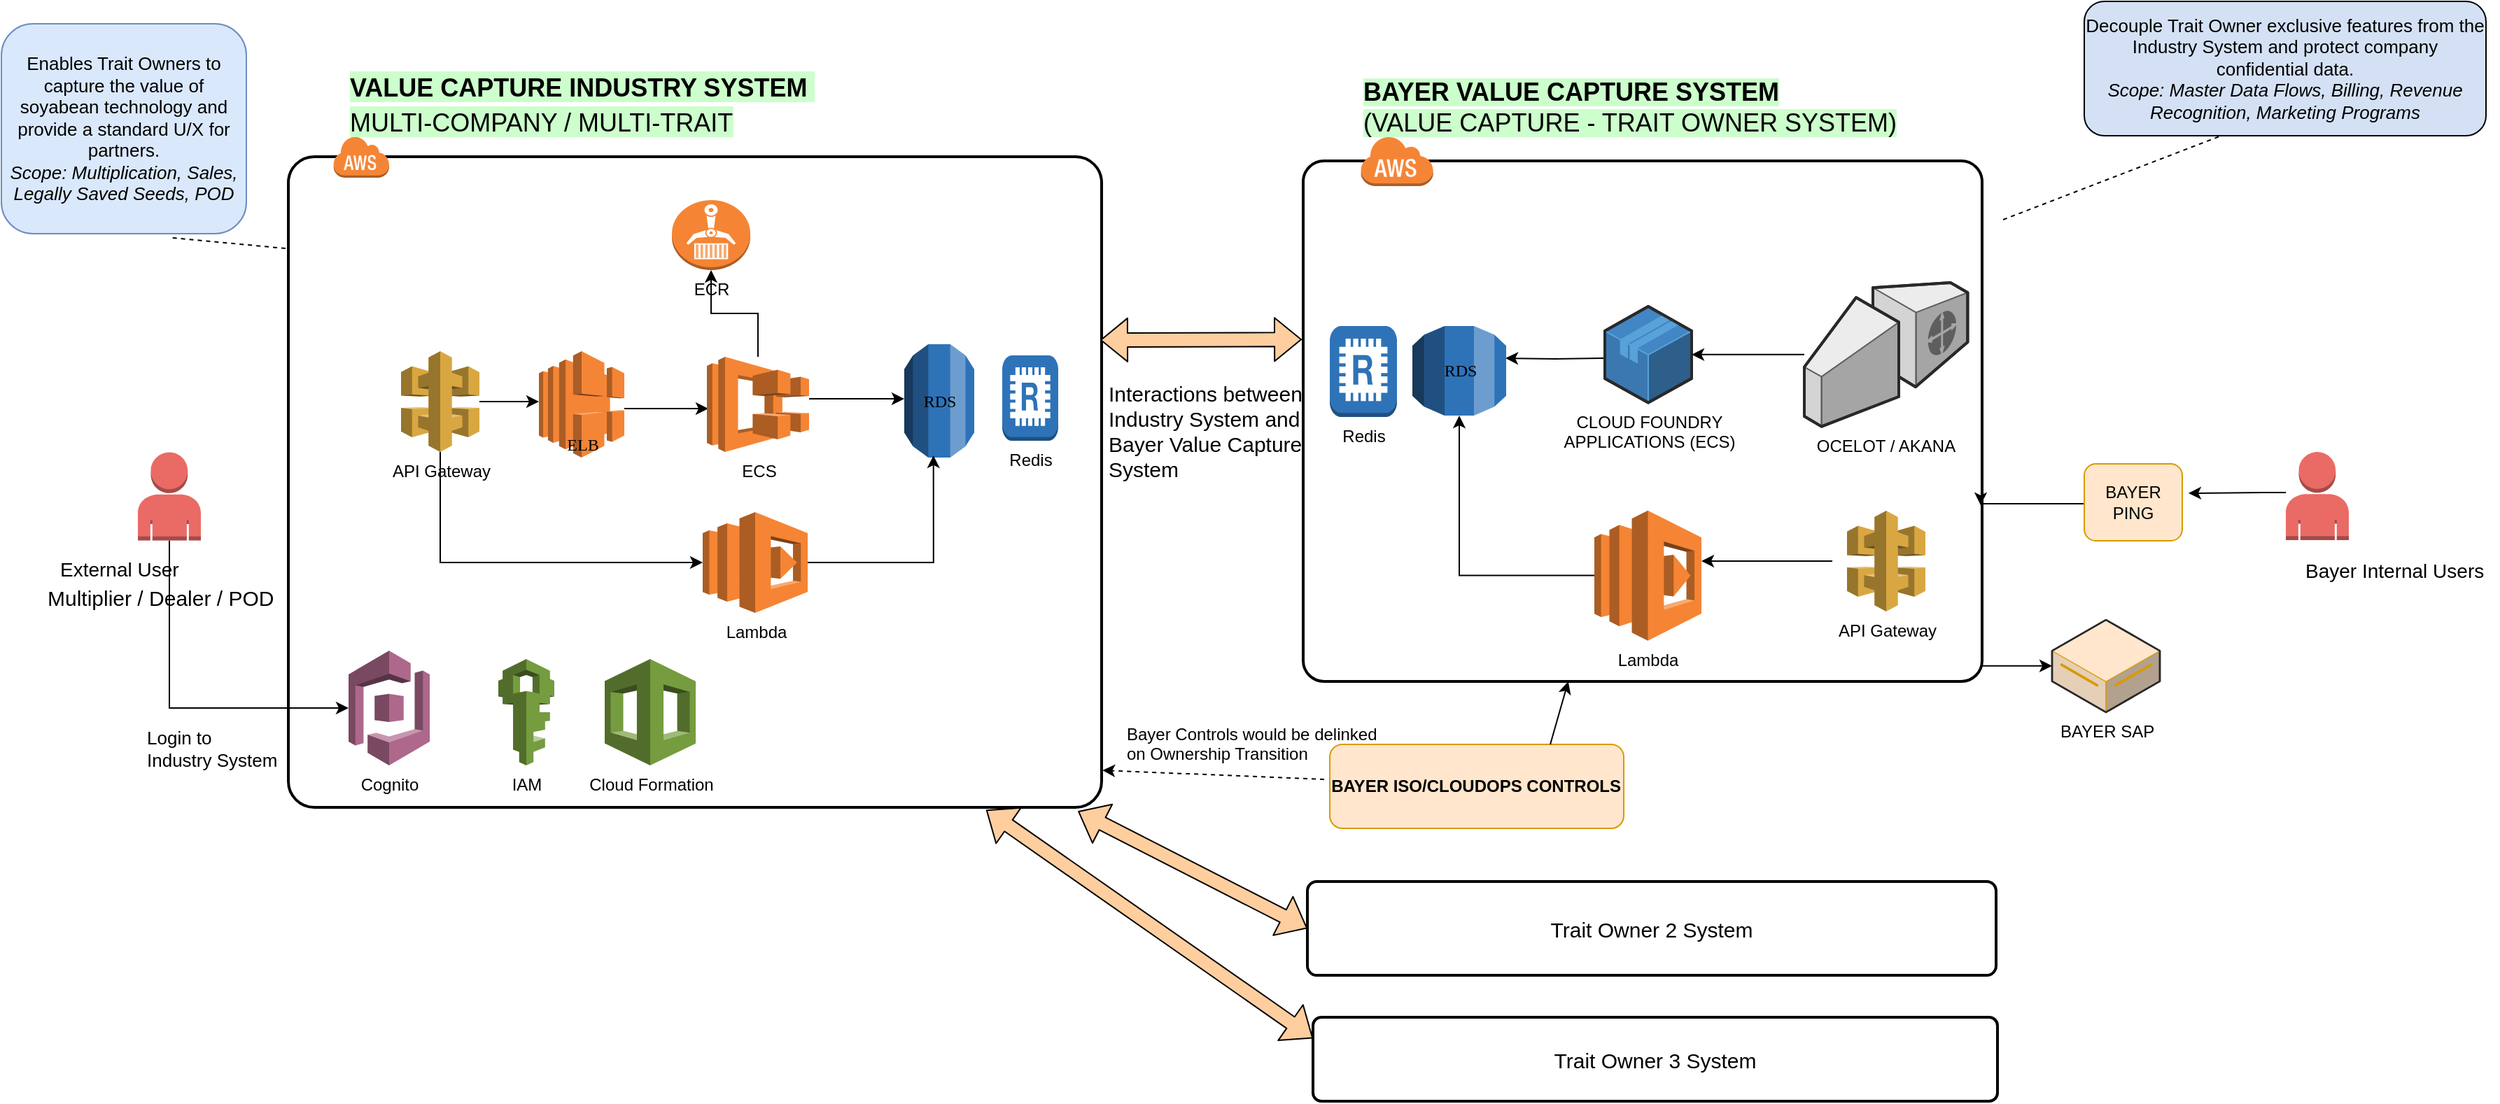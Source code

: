 <mxfile version="10.6.7" type="device"><diagram name="Page-1" id="75ae5057-2f1f-a65a-41a6-c58fb5237df7"><mxGraphModel dx="1683" dy="1047" grid="1" gridSize="10" guides="1" tooltips="1" connect="1" arrows="1" fold="1" page="1" pageScale="1" pageWidth="1100" pageHeight="850" background="#ffffff" math="0" shadow="0"><root><mxCell id="0"/><mxCell id="1" parent="0"/><object label="" placeholders="1" id="6d17579d09794128-4"><mxCell style="rounded=1;arcSize=4;dashed=0;strokeColor=#000000;fillColor=none;gradientColor=none;strokeWidth=2;shadow=0;comic=0;fontFamily=Verdana;fontSize=12;fontColor=#000000;html=1;" parent="1" vertex="1"><mxGeometry x="220" y="135" width="581" height="465" as="geometry"/></mxCell></object><mxCell id="6d17579d09794128-5" value="" style="dashed=0;html=1;shape=mxgraph.aws3.cloud;fillColor=#F58536;gradientColor=none;dashed=0;rounded=1;shadow=0;comic=0;strokeColor=#E6E6E6;strokeWidth=6;fontFamily=Verdana;fontSize=12;fontColor=#000000;" parent="1" vertex="1"><mxGeometry x="252" y="120" width="40" height="30" as="geometry"/></mxCell><mxCell id="hclAi6-87BBtfNYS4mIj-21" value="" style="edgeStyle=orthogonalEdgeStyle;rounded=0;orthogonalLoop=1;jettySize=auto;html=1;" edge="1" parent="1" source="6d17579d09794128-7"><mxGeometry relative="1" as="geometry"><mxPoint x="520" y="315" as="targetPoint"/><Array as="points"><mxPoint x="480" y="315"/><mxPoint x="480" y="315"/></Array></mxGeometry></mxCell><mxCell id="6d17579d09794128-7" value="ELB" style="dashed=0;html=1;shape=mxgraph.aws3.elastic_load_balancing;fillColor=#F58536;gradientColor=none;rounded=1;shadow=0;comic=0;strokeColor=#E6E6E6;strokeWidth=6;fontFamily=Verdana;fontSize=12;fontColor=#000000;verticalAlign=bottom;" parent="1" vertex="1"><mxGeometry x="399" y="274" width="61" height="76" as="geometry"/></mxCell><mxCell id="6d17579d09794128-10" value="RDS" style="dashed=0;html=1;shape=mxgraph.aws3.rds;fillColor=#2E73B8;gradientColor=none;rounded=1;shadow=0;comic=0;strokeColor=#E6E6E6;strokeWidth=6;fontFamily=Verdana;fontSize=12;fontColor=#000000;" parent="1" vertex="1"><mxGeometry x="660" y="269" width="50" height="81" as="geometry"/></mxCell><mxCell id="hclAi6-87BBtfNYS4mIj-6" value="&amp;nbsp; &amp;nbsp; &amp;nbsp; &amp;nbsp; &amp;nbsp; &amp;nbsp; &amp;nbsp; &amp;nbsp; &amp;nbsp; &amp;nbsp; &amp;nbsp;" style="text;html=1;resizable=0;points=[];autosize=1;align=left;verticalAlign=top;spacingTop=-4;" vertex="1" parent="1"><mxGeometry x="1051" y="556" width="90" height="20" as="geometry"/></mxCell><object label="" placeholders="1" id="hclAi6-87BBtfNYS4mIj-7"><mxCell style="rounded=1;arcSize=4;dashed=0;strokeColor=#000000;fillColor=none;gradientColor=none;strokeWidth=2;shadow=0;comic=0;fontFamily=Verdana;fontSize=12;fontColor=#000000;html=1;" vertex="1" parent="1"><mxGeometry x="945" y="138" width="485" height="372" as="geometry"/></mxCell></object><mxCell id="hclAi6-87BBtfNYS4mIj-8" value="" style="dashed=0;html=1;shape=mxgraph.aws3.cloud;fillColor=#F58536;gradientColor=none;dashed=0;rounded=1;shadow=0;comic=0;strokeColor=#E6E6E6;strokeWidth=6;fontFamily=Verdana;fontSize=12;fontColor=#000000;" vertex="1" parent="1"><mxGeometry x="985.857" y="120" width="52" height="36" as="geometry"/></mxCell><mxCell id="hclAi6-87BBtfNYS4mIj-16" value="ECR" style="outlineConnect=0;dashed=0;verticalLabelPosition=bottom;verticalAlign=top;align=center;html=1;shape=mxgraph.aws3.ecr;fillColor=#F58534;gradientColor=none;" vertex="1" parent="1"><mxGeometry x="494" y="166" width="56" height="50" as="geometry"/></mxCell><mxCell id="hclAi6-87BBtfNYS4mIj-33" value="" style="edgeStyle=orthogonalEdgeStyle;rounded=0;orthogonalLoop=1;jettySize=auto;html=1;" edge="1" parent="1" source="hclAi6-87BBtfNYS4mIj-19"><mxGeometry relative="1" as="geometry"><mxPoint x="660" y="308" as="targetPoint"/><Array as="points"><mxPoint x="600" y="308"/><mxPoint x="600" y="308"/></Array></mxGeometry></mxCell><mxCell id="hclAi6-87BBtfNYS4mIj-98" value="" style="edgeStyle=orthogonalEdgeStyle;rounded=0;orthogonalLoop=1;jettySize=auto;html=1;" edge="1" parent="1" source="hclAi6-87BBtfNYS4mIj-19" target="hclAi6-87BBtfNYS4mIj-16"><mxGeometry relative="1" as="geometry"><mxPoint x="555.5" y="198" as="targetPoint"/></mxGeometry></mxCell><mxCell id="hclAi6-87BBtfNYS4mIj-19" value="ECS" style="outlineConnect=0;dashed=0;verticalLabelPosition=bottom;verticalAlign=top;align=center;html=1;shape=mxgraph.aws3.ecs;fillColor=#F58534;gradientColor=none;" vertex="1" parent="1"><mxGeometry x="519" y="278" width="73" height="68" as="geometry"/></mxCell><mxCell id="hclAi6-87BBtfNYS4mIj-35" value="" style="edgeStyle=orthogonalEdgeStyle;rounded=0;orthogonalLoop=1;jettySize=auto;html=1;entryX=0.417;entryY=0.981;entryDx=0;entryDy=0;entryPerimeter=0;" edge="1" parent="1" source="hclAi6-87BBtfNYS4mIj-24" target="6d17579d09794128-10"><mxGeometry relative="1" as="geometry"><mxPoint x="766.5" y="449.833" as="targetPoint"/></mxGeometry></mxCell><mxCell id="hclAi6-87BBtfNYS4mIj-24" value="Lambda&lt;br&gt;" style="outlineConnect=0;dashed=0;verticalLabelPosition=bottom;verticalAlign=top;align=center;html=1;shape=mxgraph.aws3.lambda;fillColor=#F58534;gradientColor=none;" vertex="1" parent="1"><mxGeometry x="516" y="389" width="75" height="72" as="geometry"/></mxCell><mxCell id="hclAi6-87BBtfNYS4mIj-36" value="Redis" style="outlineConnect=0;dashed=0;verticalLabelPosition=bottom;verticalAlign=top;align=center;html=1;shape=mxgraph.aws3.redis;fillColor=#2E73B8;gradientColor=none;" vertex="1" parent="1"><mxGeometry x="730" y="277" width="40" height="61" as="geometry"/></mxCell><mxCell id="hclAi6-87BBtfNYS4mIj-37" value="IAM" style="outlineConnect=0;dashed=0;verticalLabelPosition=bottom;verticalAlign=top;align=center;html=1;shape=mxgraph.aws3.iam;fillColor=#759C3E;gradientColor=none;" vertex="1" parent="1"><mxGeometry x="370" y="494" width="40" height="76" as="geometry"/></mxCell><mxCell id="hclAi6-87BBtfNYS4mIj-62" value="" style="edgeStyle=orthogonalEdgeStyle;rounded=0;orthogonalLoop=1;jettySize=auto;html=1;" edge="1" parent="1" source="hclAi6-87BBtfNYS4mIj-44" target="6d17579d09794128-7"><mxGeometry relative="1" as="geometry"><Array as="points"><mxPoint x="410" y="310"/><mxPoint x="410" y="310"/></Array></mxGeometry></mxCell><mxCell id="hclAi6-87BBtfNYS4mIj-100" value="" style="edgeStyle=orthogonalEdgeStyle;rounded=0;orthogonalLoop=1;jettySize=auto;html=1;entryX=0;entryY=0.5;entryDx=0;entryDy=0;entryPerimeter=0;" edge="1" parent="1" source="hclAi6-87BBtfNYS4mIj-44" target="hclAi6-87BBtfNYS4mIj-24"><mxGeometry relative="1" as="geometry"><mxPoint x="328.5" y="426" as="targetPoint"/><Array as="points"><mxPoint x="329" y="425"/></Array></mxGeometry></mxCell><mxCell id="hclAi6-87BBtfNYS4mIj-44" value="API Gateway&lt;br&gt;&lt;br&gt;" style="outlineConnect=0;dashed=0;verticalLabelPosition=bottom;verticalAlign=top;align=center;html=1;shape=mxgraph.aws3.api_gateway;fillColor=#D9A741;gradientColor=none;" vertex="1" parent="1"><mxGeometry x="300.5" y="274" width="56" height="72" as="geometry"/></mxCell><mxCell id="hclAi6-87BBtfNYS4mIj-45" value="Cloud Formation" style="outlineConnect=0;dashed=0;verticalLabelPosition=bottom;verticalAlign=top;align=center;html=1;shape=mxgraph.aws3.cloudformation;fillColor=#759C3E;gradientColor=none;" vertex="1" parent="1"><mxGeometry x="446" y="494" width="65" height="76" as="geometry"/></mxCell><mxCell id="hclAi6-87BBtfNYS4mIj-52" value="Cognito" style="outlineConnect=0;dashed=0;verticalLabelPosition=bottom;verticalAlign=top;align=center;html=1;shape=mxgraph.aws3.cognito;fillColor=#AD688B;gradientColor=none;" vertex="1" parent="1"><mxGeometry x="263" y="488" width="58" height="82" as="geometry"/></mxCell><mxCell id="hclAi6-87BBtfNYS4mIj-55" value="" style="edgeStyle=orthogonalEdgeStyle;rounded=0;orthogonalLoop=1;jettySize=auto;html=1;" edge="1" parent="1" source="hclAi6-87BBtfNYS4mIj-53" target="hclAi6-87BBtfNYS4mIj-52"><mxGeometry relative="1" as="geometry"><mxPoint x="185" y="387.75" as="targetPoint"/><Array as="points"><mxPoint x="135" y="529"/></Array></mxGeometry></mxCell><mxCell id="hclAi6-87BBtfNYS4mIj-53" value="" style="outlineConnect=0;dashed=0;verticalLabelPosition=bottom;verticalAlign=top;align=center;html=1;shape=mxgraph.aws3.user;fillColor=#EA6B66;gradientColor=none;" vertex="1" parent="1"><mxGeometry x="112.5" y="346.25" width="45" height="63" as="geometry"/></mxCell><mxCell id="hclAi6-87BBtfNYS4mIj-57" value="&lt;span style=&quot;background-color: rgb(204 , 255 , 204)&quot;&gt;&lt;font style=&quot;font-size: 18px&quot;&gt;&lt;b&gt;VALUE CAPTURE INDUSTRY SYSTEM&lt;/b&gt;&lt;/font&gt;&amp;nbsp;&lt;br&gt;&lt;font style=&quot;font-size: 18px&quot;&gt;MULTI-COMPANY / MULTI-TRAIT&lt;/font&gt;&lt;/span&gt;" style="text;html=1;resizable=0;points=[];autosize=1;align=left;verticalAlign=top;spacingTop=-4;fontSize=20;" vertex="1" parent="1"><mxGeometry x="262" y="70" width="350" height="50" as="geometry"/></mxCell><mxCell id="hclAi6-87BBtfNYS4mIj-65" value="&lt;div style=&quot;text-align: center&quot;&gt;&lt;span&gt;&lt;b&gt;BAYER ISO/CLOUDOPS CONTROLS&lt;/b&gt;&lt;/span&gt;&lt;/div&gt;" style="rounded=1;whiteSpace=wrap;html=1;align=right;fillColor=#ffe6cc;strokeColor=#d79b00;" vertex="1" parent="1"><mxGeometry x="964" y="555" width="210" height="60" as="geometry"/></mxCell><mxCell id="hclAi6-87BBtfNYS4mIj-66" value="" style="endArrow=classic;html=1;exitX=0.75;exitY=0;exitDx=0;exitDy=0;" edge="1" parent="1" source="hclAi6-87BBtfNYS4mIj-65" target="hclAi6-87BBtfNYS4mIj-7"><mxGeometry width="50" height="50" relative="1" as="geometry"><mxPoint x="200.5" y="850" as="sourcePoint"/><mxPoint x="950.5" y="640" as="targetPoint"/></mxGeometry></mxCell><mxCell id="hclAi6-87BBtfNYS4mIj-67" value="" style="endArrow=classic;html=1;dashed=1;entryX=1.001;entryY=0.943;entryDx=0;entryDy=0;entryPerimeter=0;" edge="1" parent="1" target="6d17579d09794128-4"><mxGeometry width="50" height="50" relative="1" as="geometry"><mxPoint x="960" y="580" as="sourcePoint"/><mxPoint x="430" y="830" as="targetPoint"/></mxGeometry></mxCell><mxCell id="hclAi6-87BBtfNYS4mIj-111" value="" style="edgeStyle=orthogonalEdgeStyle;rounded=0;orthogonalLoop=1;jettySize=auto;html=1;entryX=1.064;entryY=0.382;entryDx=0;entryDy=0;entryPerimeter=0;" edge="1" parent="1" source="hclAi6-87BBtfNYS4mIj-76" target="hclAi6-87BBtfNYS4mIj-77"><mxGeometry relative="1" as="geometry"><mxPoint x="1712.5" y="281" as="targetPoint"/><Array as="points"><mxPoint x="1630" y="375"/><mxPoint x="1630" y="375"/></Array></mxGeometry></mxCell><mxCell id="hclAi6-87BBtfNYS4mIj-76" value="" style="outlineConnect=0;dashed=0;verticalLabelPosition=bottom;verticalAlign=top;align=center;html=1;shape=mxgraph.aws3.user;fillColor=#EA6B66;gradientColor=none;" vertex="1" parent="1"><mxGeometry x="1647" y="346" width="45" height="63" as="geometry"/></mxCell><mxCell id="hclAi6-87BBtfNYS4mIj-113" value="" style="edgeStyle=orthogonalEdgeStyle;rounded=0;orthogonalLoop=1;jettySize=auto;html=1;" edge="1" parent="1" source="hclAi6-87BBtfNYS4mIj-77"><mxGeometry relative="1" as="geometry"><mxPoint x="1429" y="384" as="targetPoint"/><Array as="points"><mxPoint x="1490" y="383"/><mxPoint x="1490" y="383"/></Array></mxGeometry></mxCell><mxCell id="hclAi6-87BBtfNYS4mIj-77" value="BAYER PING" style="rounded=1;whiteSpace=wrap;html=1;align=center;fillColor=#ffe6cc;strokeColor=#d79b00;" vertex="1" parent="1"><mxGeometry x="1503" y="354.5" width="70" height="55" as="geometry"/></mxCell><mxCell id="hclAi6-87BBtfNYS4mIj-109" value="" style="edgeStyle=orthogonalEdgeStyle;rounded=0;orthogonalLoop=1;jettySize=auto;html=1;entryX=0.993;entryY=0.359;entryDx=0;entryDy=0;entryPerimeter=0;" edge="1" parent="1" target="hclAi6-87BBtfNYS4mIj-94"><mxGeometry relative="1" as="geometry"><mxPoint x="1160" y="279" as="sourcePoint"/></mxGeometry></mxCell><mxCell id="hclAi6-87BBtfNYS4mIj-82" value="CLOUD FOUNDRY &lt;br&gt;APPLICATIONS (ECS)" style="verticalLabelPosition=bottom;html=1;verticalAlign=top;strokeWidth=1;align=center;outlineConnect=0;dashed=0;outlineConnect=0;shape=mxgraph.aws3d.application;fillColor=#4286c5;strokeColor=#57A2D8;aspect=fixed;" vertex="1" parent="1"><mxGeometry x="1160.5" y="242" width="62" height="68.8" as="geometry"/></mxCell><mxCell id="hclAi6-87BBtfNYS4mIj-134" value="" style="edgeStyle=orthogonalEdgeStyle;rounded=0;orthogonalLoop=1;jettySize=auto;html=1;fillColor=#FFCE9F;" edge="1" parent="1" source="hclAi6-87BBtfNYS4mIj-88" target="hclAi6-87BBtfNYS4mIj-94"><mxGeometry relative="1" as="geometry"><mxPoint x="1073" y="434.333" as="targetPoint"/></mxGeometry></mxCell><mxCell id="hclAi6-87BBtfNYS4mIj-88" value="Lambda&lt;br&gt;" style="outlineConnect=0;dashed=0;verticalLabelPosition=bottom;verticalAlign=top;align=center;html=1;shape=mxgraph.aws3.lambda;fillColor=#F58534;gradientColor=none;" vertex="1" parent="1"><mxGeometry x="1153" y="387.833" width="76.5" height="93" as="geometry"/></mxCell><mxCell id="hclAi6-87BBtfNYS4mIj-93" value="" style="edgeStyle=orthogonalEdgeStyle;rounded=0;orthogonalLoop=1;jettySize=auto;html=1;" edge="1" parent="1" source="hclAi6-87BBtfNYS4mIj-89" target="hclAi6-87BBtfNYS4mIj-82"><mxGeometry relative="1" as="geometry"/></mxCell><mxCell id="hclAi6-87BBtfNYS4mIj-89" value="OCELOT / AKANA" style="verticalLabelPosition=bottom;html=1;verticalAlign=top;strokeWidth=1;align=center;outlineConnect=0;dashed=0;outlineConnect=0;shape=mxgraph.aws3d.customerGateway;fillColor=#ECECEC;strokeColor=#5E5E5E;aspect=fixed;" vertex="1" parent="1"><mxGeometry x="1303" y="225" width="116.7" height="102.8" as="geometry"/></mxCell><mxCell id="hclAi6-87BBtfNYS4mIj-92" value="" style="edgeStyle=orthogonalEdgeStyle;rounded=0;orthogonalLoop=1;jettySize=auto;html=1;" edge="1" parent="1" target="hclAi6-87BBtfNYS4mIj-88"><mxGeometry relative="1" as="geometry"><mxPoint x="1323" y="424" as="sourcePoint"/><mxPoint x="1253.5" y="424" as="targetPoint"/><Array as="points"><mxPoint x="1253" y="424"/><mxPoint x="1253" y="424"/></Array></mxGeometry></mxCell><mxCell id="hclAi6-87BBtfNYS4mIj-90" value="API Gateway&lt;br&gt;&lt;br&gt;" style="outlineConnect=0;dashed=0;verticalLabelPosition=bottom;verticalAlign=top;align=center;html=1;shape=mxgraph.aws3.api_gateway;fillColor=#D9A741;gradientColor=none;" vertex="1" parent="1"><mxGeometry x="1333.5" y="388" width="56" height="72" as="geometry"/></mxCell><mxCell id="hclAi6-87BBtfNYS4mIj-94" value="RDS" style="dashed=0;html=1;shape=mxgraph.aws3.rds;fillColor=#2E73B8;gradientColor=none;rounded=1;shadow=0;comic=0;strokeColor=#E6E6E6;strokeWidth=6;fontFamily=Verdana;fontSize=12;fontColor=#000000;" vertex="1" parent="1"><mxGeometry x="1023" y="256" width="67" height="64" as="geometry"/></mxCell><mxCell id="hclAi6-87BBtfNYS4mIj-95" value="Redis" style="outlineConnect=0;dashed=0;verticalLabelPosition=bottom;verticalAlign=top;align=center;html=1;shape=mxgraph.aws3.redis;fillColor=#2E73B8;gradientColor=none;" vertex="1" parent="1"><mxGeometry x="964" y="256" width="48" height="65" as="geometry"/></mxCell><mxCell id="hclAi6-87BBtfNYS4mIj-107" value="&lt;font style=&quot;font-size: 13px&quot;&gt;Login to&amp;nbsp;&lt;br&gt;Industry System&lt;/font&gt;" style="text;html=1;resizable=0;points=[];autosize=1;align=left;verticalAlign=top;spacingTop=-4;" vertex="1" parent="1"><mxGeometry x="117" y="540" width="110" height="30" as="geometry"/></mxCell><mxCell id="hclAi6-87BBtfNYS4mIj-115" value="&lt;font style=&quot;font-size: 18px ; background-color: rgb(204 , 255 , 204)&quot;&gt;&lt;b&gt;BAYER VALUE CAPTURE SYSTEM&lt;/b&gt;&lt;br&gt;&lt;span&gt;(VALUE CAPTURE - TRAIT OWNER SYSTEM)&lt;/span&gt;&lt;/font&gt;" style="text;html=1;resizable=0;points=[];autosize=1;align=left;verticalAlign=top;spacingTop=-4;" vertex="1" parent="1"><mxGeometry x="986" y="76" width="400" height="30" as="geometry"/></mxCell><mxCell id="hclAi6-87BBtfNYS4mIj-116" value="BAYER SAP" style="verticalLabelPosition=bottom;html=1;verticalAlign=top;strokeWidth=1;align=center;outlineConnect=0;dashed=0;outlineConnect=0;shape=mxgraph.aws3d.dataServer;fillColor=#ffe6cc;strokeColor=#d79b00;aspect=fixed;" vertex="1" parent="1"><mxGeometry x="1480" y="466" width="77" height="66" as="geometry"/></mxCell><mxCell id="hclAi6-87BBtfNYS4mIj-119" value="" style="endArrow=classic;html=1;exitX=1.001;exitY=0.97;exitDx=0;exitDy=0;exitPerimeter=0;" edge="1" parent="1" source="hclAi6-87BBtfNYS4mIj-7" target="hclAi6-87BBtfNYS4mIj-116"><mxGeometry width="50" height="50" relative="1" as="geometry"><mxPoint x="1341" y="610" as="sourcePoint"/><mxPoint x="1390" y="630" as="targetPoint"/></mxGeometry></mxCell><mxCell id="hclAi6-87BBtfNYS4mIj-120" value="" style="shape=flexArrow;endArrow=classic;startArrow=classic;html=1;entryX=-0.002;entryY=0.343;entryDx=0;entryDy=0;entryPerimeter=0;fillColor=#FFCE9F;" edge="1" parent="1" target="hclAi6-87BBtfNYS4mIj-7"><mxGeometry width="50" height="50" relative="1" as="geometry"><mxPoint x="800" y="266" as="sourcePoint"/><mxPoint x="940" y="393" as="targetPoint"/></mxGeometry></mxCell><mxCell id="hclAi6-87BBtfNYS4mIj-124" value="&lt;font style=&quot;font-size: 13px&quot;&gt;Enables Trait Owners to capture the value of soyabean technology and provide a standard U/X for partners.&lt;br&gt;&lt;i&gt;Scope: Multiplication, Sales, Legally Saved Seeds, POD&lt;/i&gt;&lt;/font&gt;" style="rounded=1;whiteSpace=wrap;html=1;align=center;fillColor=#dae8fc;strokeColor=#6c8ebf;" vertex="1" parent="1"><mxGeometry x="15" y="40" width="175" height="150" as="geometry"/></mxCell><mxCell id="hclAi6-87BBtfNYS4mIj-125" value="" style="endArrow=none;dashed=1;html=1;exitX=0.699;exitY=1.02;exitDx=0;exitDy=0;exitPerimeter=0;entryX=-0.003;entryY=0.141;entryDx=0;entryDy=0;entryPerimeter=0;" edge="1" parent="1" source="hclAi6-87BBtfNYS4mIj-124" target="6d17579d09794128-4"><mxGeometry width="50" height="50" relative="1" as="geometry"><mxPoint x="20" y="820" as="sourcePoint"/><mxPoint x="210" y="200" as="targetPoint"/><Array as="points"/></mxGeometry></mxCell><mxCell id="hclAi6-87BBtfNYS4mIj-131" value="&lt;font style=&quot;font-size: 13px&quot;&gt;Decouple Trait Owner exclusive features from the Industry System and protect company confidential data.&lt;br&gt;&lt;i&gt;Scope: Master Data Flows, Billing, Revenue Recognition, Marketing Programs&lt;/i&gt;&lt;/font&gt;&lt;br&gt;" style="rounded=1;whiteSpace=wrap;html=1;fillColor=#D4E1F5;align=center;" vertex="1" parent="1"><mxGeometry x="1503" y="24" width="287" height="96" as="geometry"/></mxCell><mxCell id="hclAi6-87BBtfNYS4mIj-132" value="" style="endArrow=none;dashed=1;html=1;fillColor=#FFCE9F;entryX=0.341;entryY=1;entryDx=0;entryDy=0;entryPerimeter=0;" edge="1" parent="1" target="hclAi6-87BBtfNYS4mIj-131"><mxGeometry width="50" height="50" relative="1" as="geometry"><mxPoint x="1445" y="180" as="sourcePoint"/><mxPoint x="760" y="770" as="targetPoint"/></mxGeometry></mxCell><mxCell id="hclAi6-87BBtfNYS4mIj-139" value="&lt;font style=&quot;font-size: 14px&quot;&gt;External User&lt;/font&gt;" style="text;html=1;resizable=0;points=[];autosize=1;align=left;verticalAlign=top;spacingTop=-4;" vertex="1" parent="1"><mxGeometry x="55" y="419" width="100" height="20" as="geometry"/></mxCell><mxCell id="hclAi6-87BBtfNYS4mIj-140" value="&lt;font style=&quot;font-size: 14px&quot;&gt;Bayer Internal Users&lt;/font&gt;" style="text;html=1;resizable=0;points=[];autosize=1;align=left;verticalAlign=top;spacingTop=-4;" vertex="1" parent="1"><mxGeometry x="1659" y="420" width="140" height="20" as="geometry"/></mxCell><mxCell id="hclAi6-87BBtfNYS4mIj-145" value="Trait Owner 2 System" style="rounded=1;arcSize=10;dashed=0;strokeColor=#000000;fillColor=none;gradientColor=none;strokeWidth=2;align=center;fontSize=15;" vertex="1" parent="1"><mxGeometry x="948" y="653" width="492" height="67" as="geometry"/></mxCell><mxCell id="hclAi6-87BBtfNYS4mIj-147" value="" style="shape=flexArrow;endArrow=classic;startArrow=classic;html=1;fillColor=#FFCE9F;entryX=0;entryY=0.5;entryDx=0;entryDy=0;exitX=0.971;exitY=1.006;exitDx=0;exitDy=0;exitPerimeter=0;" edge="1" parent="1" source="6d17579d09794128-4" target="hclAi6-87BBtfNYS4mIj-145"><mxGeometry width="50" height="50" relative="1" as="geometry"><mxPoint x="810" y="403" as="sourcePoint"/><mxPoint x="850" y="70" as="targetPoint"/><Array as="points"/></mxGeometry></mxCell><mxCell id="hclAi6-87BBtfNYS4mIj-150" value="Trait Owner 3 System" style="rounded=1;arcSize=10;dashed=0;strokeColor=#000000;fillColor=none;gradientColor=none;strokeWidth=2;align=center;fontSize=15;" vertex="1" parent="1"><mxGeometry x="952" y="750" width="489" height="60" as="geometry"/></mxCell><mxCell id="hclAi6-87BBtfNYS4mIj-151" value="" style="shape=flexArrow;endArrow=classic;startArrow=classic;html=1;fillColor=#FFCE9F;entryX=0;entryY=0.25;entryDx=0;entryDy=0;exitX=0.858;exitY=1.004;exitDx=0;exitDy=0;exitPerimeter=0;" edge="1" parent="1" source="6d17579d09794128-4" target="hclAi6-87BBtfNYS4mIj-150"><mxGeometry width="50" height="50" relative="1" as="geometry"><mxPoint x="755.167" y="671" as="sourcePoint"/><mxPoint x="1023.167" y="753.667" as="targetPoint"/><Array as="points"/></mxGeometry></mxCell><mxCell id="hclAi6-87BBtfNYS4mIj-152" value="&lt;span&gt;Bayer Controls would be delinked&amp;nbsp;&lt;/span&gt;&lt;br&gt;&lt;span&gt;on Ownership Transition&amp;nbsp;&lt;/span&gt;" style="text;html=1;resizable=0;points=[];autosize=1;align=left;verticalAlign=top;spacingTop=-4;" vertex="1" parent="1"><mxGeometry x="817" y="538" width="200" height="30" as="geometry"/></mxCell><mxCell id="hclAi6-87BBtfNYS4mIj-156" value="&lt;span&gt;Interactions between&amp;nbsp;&lt;/span&gt;&lt;br&gt;&lt;span&gt;Industry System and&lt;/span&gt;&lt;br&gt;&lt;span&gt;Bayer Value Capture&lt;/span&gt;&lt;br&gt;&lt;span&gt;System&lt;/span&gt;" style="text;html=1;resizable=0;points=[];autosize=1;align=left;verticalAlign=top;spacingTop=-4;fontSize=15;" vertex="1" parent="1"><mxGeometry x="804" y="293" width="160" height="70" as="geometry"/></mxCell><mxCell id="hclAi6-87BBtfNYS4mIj-158" value="Multiplier / Dealer / POD" style="text;html=1;resizable=0;points=[];autosize=1;align=left;verticalAlign=top;spacingTop=-4;fontSize=15;" vertex="1" parent="1"><mxGeometry x="46" y="439" width="180" height="20" as="geometry"/></mxCell></root></mxGraphModel></diagram></mxfile>